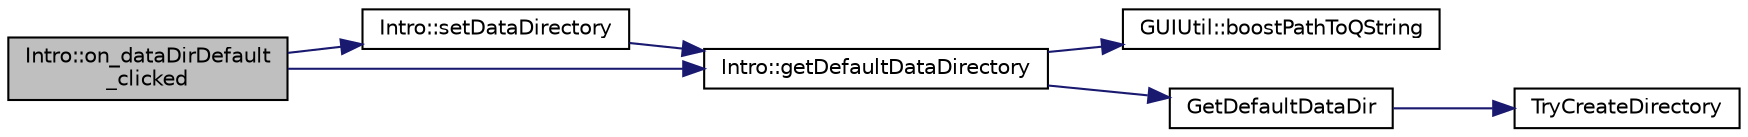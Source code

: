 digraph "Intro::on_dataDirDefault_clicked"
{
  edge [fontname="Helvetica",fontsize="10",labelfontname="Helvetica",labelfontsize="10"];
  node [fontname="Helvetica",fontsize="10",shape=record];
  rankdir="LR";
  Node23 [label="Intro::on_dataDirDefault\l_clicked",height=0.2,width=0.4,color="black", fillcolor="grey75", style="filled", fontcolor="black"];
  Node23 -> Node24 [color="midnightblue",fontsize="10",style="solid",fontname="Helvetica"];
  Node24 [label="Intro::setDataDirectory",height=0.2,width=0.4,color="black", fillcolor="white", style="filled",URL="$class_intro.html#a2f11c0fccc56ec7bb53cfddec98ee21b"];
  Node24 -> Node25 [color="midnightblue",fontsize="10",style="solid",fontname="Helvetica"];
  Node25 [label="Intro::getDefaultDataDirectory",height=0.2,width=0.4,color="black", fillcolor="white", style="filled",URL="$class_intro.html#aad225845533fc7f451648dc7c9643e6a",tooltip="Determine default data directory for operating system. "];
  Node25 -> Node26 [color="midnightblue",fontsize="10",style="solid",fontname="Helvetica"];
  Node26 [label="GUIUtil::boostPathToQString",height=0.2,width=0.4,color="black", fillcolor="white", style="filled",URL="$namespace_g_u_i_util.html#a8bbd2bea6cbc55658e8496603d1fd564"];
  Node25 -> Node27 [color="midnightblue",fontsize="10",style="solid",fontname="Helvetica"];
  Node27 [label="GetDefaultDataDir",height=0.2,width=0.4,color="black", fillcolor="white", style="filled",URL="$util_8cpp.html#ab272995de020a3bcbf743be630e485c6"];
  Node27 -> Node28 [color="midnightblue",fontsize="10",style="solid",fontname="Helvetica"];
  Node28 [label="TryCreateDirectory",height=0.2,width=0.4,color="black", fillcolor="white", style="filled",URL="$util_8cpp.html#a4458ca67cacd593b21c8e1386d192064",tooltip="Ignores exceptions thrown by Boost&#39;s create_directory if the requested directory exists. "];
  Node23 -> Node25 [color="midnightblue",fontsize="10",style="solid",fontname="Helvetica"];
}
